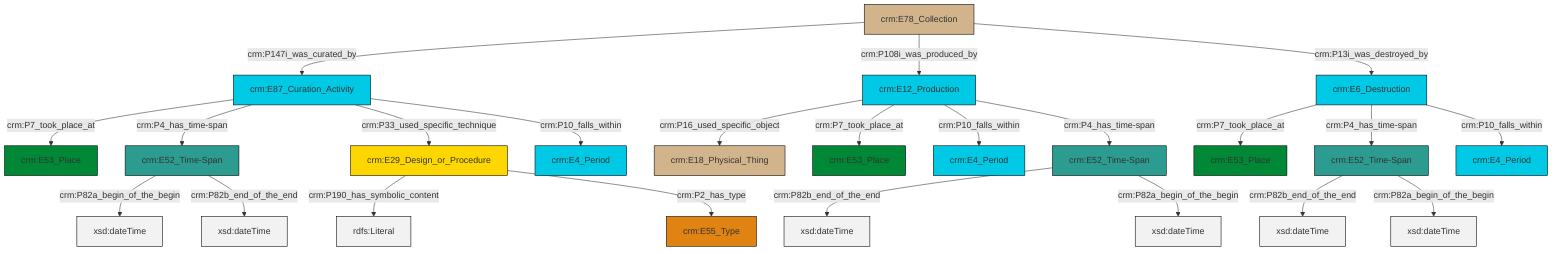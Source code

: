 graph TD
classDef Literal fill:#f2f2f2,stroke:#000000;
classDef CRM_Entity fill:#FFFFFF,stroke:#000000;
classDef Temporal_Entity fill:#00C9E6, stroke:#000000;
classDef Type fill:#E18312, stroke:#000000;
classDef Time-Span fill:#2C9C91, stroke:#000000;
classDef Appellation fill:#FFEB7F, stroke:#000000;
classDef Place fill:#008836, stroke:#000000;
classDef Persistent_Item fill:#B266B2, stroke:#000000;
classDef Conceptual_Object fill:#FFD700, stroke:#000000;
classDef Physical_Thing fill:#D2B48C, stroke:#000000;
classDef Actor fill:#f58aad, stroke:#000000;
classDef PC_Classes fill:#4ce600, stroke:#000000;
classDef Multi fill:#cccccc,stroke:#000000;

0["crm:E52_Time-Span"]:::Time-Span -->|crm:P82b_end_of_the_end| 1[xsd:dateTime]:::Literal
2["crm:E87_Curation_Activity"]:::Temporal_Entity -->|crm:P7_took_place_at| 3["crm:E53_Place"]:::Place
4["crm:E52_Time-Span"]:::Time-Span -->|crm:P82b_end_of_the_end| 5[xsd:dateTime]:::Literal
6["crm:E12_Production"]:::Temporal_Entity -->|crm:P16_used_specific_object| 7["crm:E18_Physical_Thing"]:::Physical_Thing
0["crm:E52_Time-Span"]:::Time-Span -->|crm:P82a_begin_of_the_begin| 8[xsd:dateTime]:::Literal
2["crm:E87_Curation_Activity"]:::Temporal_Entity -->|crm:P4_has_time-span| 12["crm:E52_Time-Span"]:::Time-Span
6["crm:E12_Production"]:::Temporal_Entity -->|crm:P7_took_place_at| 13["crm:E53_Place"]:::Place
19["crm:E78_Collection"]:::Physical_Thing -->|crm:P147i_was_curated_by| 2["crm:E87_Curation_Activity"]:::Temporal_Entity
15["crm:E6_Destruction"]:::Temporal_Entity -->|crm:P7_took_place_at| 20["crm:E53_Place"]:::Place
4["crm:E52_Time-Span"]:::Time-Span -->|crm:P82a_begin_of_the_begin| 21[xsd:dateTime]:::Literal
15["crm:E6_Destruction"]:::Temporal_Entity -->|crm:P4_has_time-span| 4["crm:E52_Time-Span"]:::Time-Span
15["crm:E6_Destruction"]:::Temporal_Entity -->|crm:P10_falls_within| 24["crm:E4_Period"]:::Temporal_Entity
19["crm:E78_Collection"]:::Physical_Thing -->|crm:P108i_was_produced_by| 6["crm:E12_Production"]:::Temporal_Entity
6["crm:E12_Production"]:::Temporal_Entity -->|crm:P10_falls_within| 9["crm:E4_Period"]:::Temporal_Entity
31["crm:E29_Design_or_Procedure"]:::Conceptual_Object -->|crm:P190_has_symbolic_content| 32[rdfs:Literal]:::Literal
31["crm:E29_Design_or_Procedure"]:::Conceptual_Object -->|crm:P2_has_type| 17["crm:E55_Type"]:::Type
6["crm:E12_Production"]:::Temporal_Entity -->|crm:P4_has_time-span| 0["crm:E52_Time-Span"]:::Time-Span
12["crm:E52_Time-Span"]:::Time-Span -->|crm:P82a_begin_of_the_begin| 35[xsd:dateTime]:::Literal
2["crm:E87_Curation_Activity"]:::Temporal_Entity -->|crm:P33_used_specific_technique| 31["crm:E29_Design_or_Procedure"]:::Conceptual_Object
19["crm:E78_Collection"]:::Physical_Thing -->|crm:P13i_was_destroyed_by| 15["crm:E6_Destruction"]:::Temporal_Entity
12["crm:E52_Time-Span"]:::Time-Span -->|crm:P82b_end_of_the_end| 37[xsd:dateTime]:::Literal
2["crm:E87_Curation_Activity"]:::Temporal_Entity -->|crm:P10_falls_within| 22["crm:E4_Period"]:::Temporal_Entity